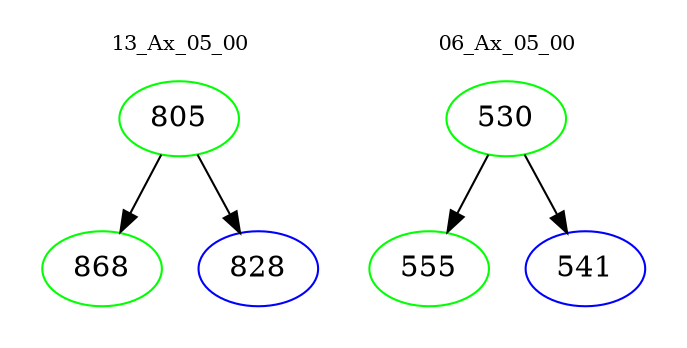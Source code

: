 digraph{
subgraph cluster_0 {
color = white
label = "13_Ax_05_00";
fontsize=10;
T0_805 [label="805", color="green"]
T0_805 -> T0_868 [color="black"]
T0_868 [label="868", color="green"]
T0_805 -> T0_828 [color="black"]
T0_828 [label="828", color="blue"]
}
subgraph cluster_1 {
color = white
label = "06_Ax_05_00";
fontsize=10;
T1_530 [label="530", color="green"]
T1_530 -> T1_555 [color="black"]
T1_555 [label="555", color="green"]
T1_530 -> T1_541 [color="black"]
T1_541 [label="541", color="blue"]
}
}
